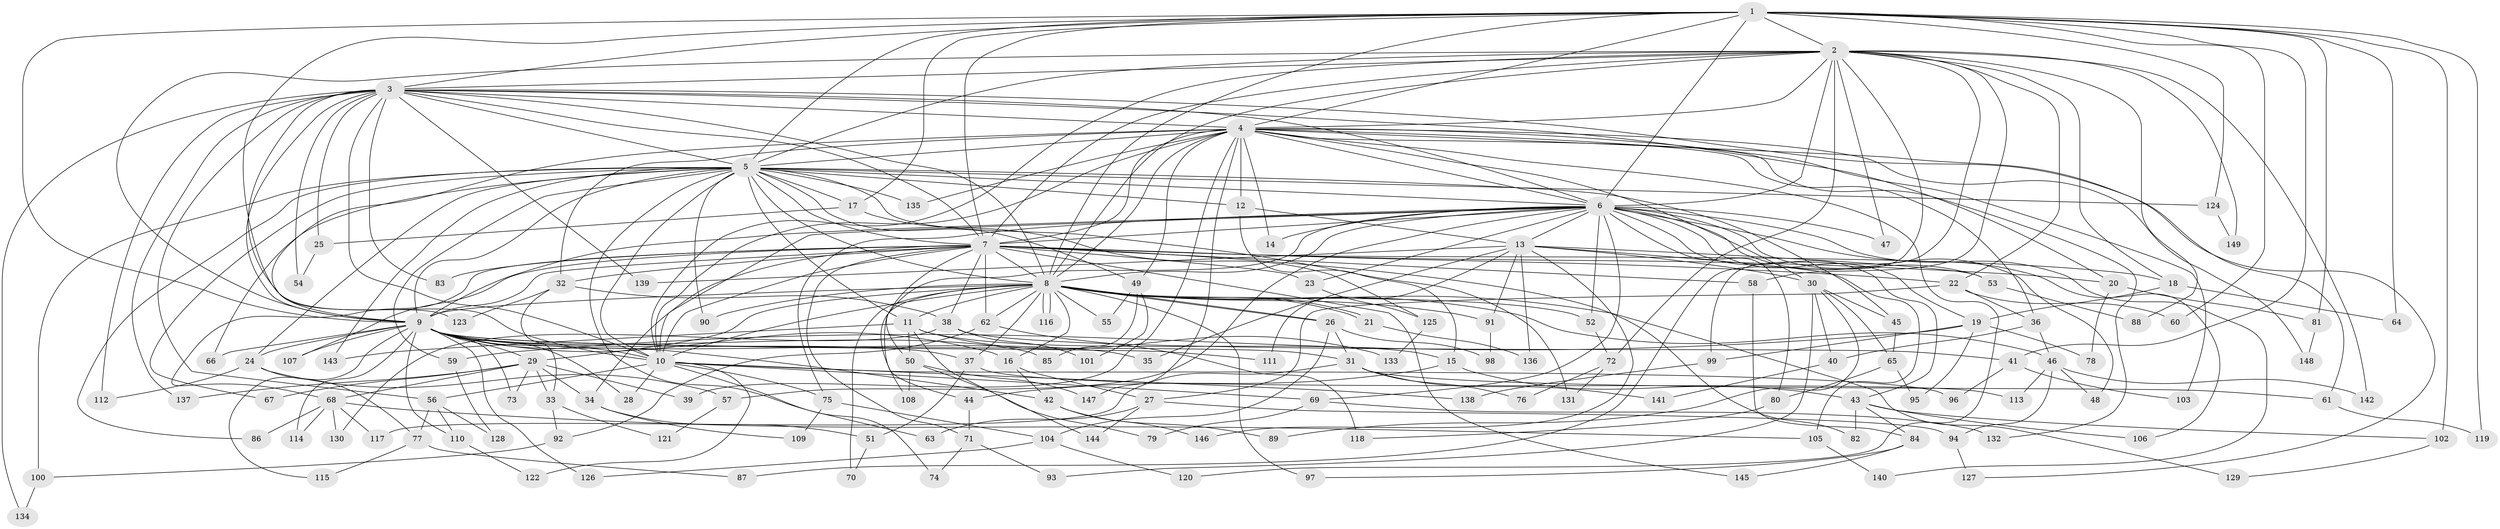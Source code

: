 // coarse degree distribution, {3: 0.1694915254237288, 2: 0.5084745762711864, 4: 0.03389830508474576, 6: 0.01694915254237288, 1: 0.05084745762711865, 10: 0.03389830508474576, 7: 0.03389830508474576, 19: 0.01694915254237288, 22: 0.01694915254237288, 8: 0.01694915254237288, 9: 0.03389830508474576, 18: 0.01694915254237288, 21: 0.01694915254237288, 12: 0.01694915254237288, 13: 0.01694915254237288}
// Generated by graph-tools (version 1.1) at 2025/48/03/04/25 21:48:51]
// undirected, 149 vertices, 323 edges
graph export_dot {
graph [start="1"]
  node [color=gray90,style=filled];
  1;
  2;
  3;
  4;
  5;
  6;
  7;
  8;
  9;
  10;
  11;
  12;
  13;
  14;
  15;
  16;
  17;
  18;
  19;
  20;
  21;
  22;
  23;
  24;
  25;
  26;
  27;
  28;
  29;
  30;
  31;
  32;
  33;
  34;
  35;
  36;
  37;
  38;
  39;
  40;
  41;
  42;
  43;
  44;
  45;
  46;
  47;
  48;
  49;
  50;
  51;
  52;
  53;
  54;
  55;
  56;
  57;
  58;
  59;
  60;
  61;
  62;
  63;
  64;
  65;
  66;
  67;
  68;
  69;
  70;
  71;
  72;
  73;
  74;
  75;
  76;
  77;
  78;
  79;
  80;
  81;
  82;
  83;
  84;
  85;
  86;
  87;
  88;
  89;
  90;
  91;
  92;
  93;
  94;
  95;
  96;
  97;
  98;
  99;
  100;
  101;
  102;
  103;
  104;
  105;
  106;
  107;
  108;
  109;
  110;
  111;
  112;
  113;
  114;
  115;
  116;
  117;
  118;
  119;
  120;
  121;
  122;
  123;
  124;
  125;
  126;
  127;
  128;
  129;
  130;
  131;
  132;
  133;
  134;
  135;
  136;
  137;
  138;
  139;
  140;
  141;
  142;
  143;
  144;
  145;
  146;
  147;
  148;
  149;
  1 -- 2;
  1 -- 3;
  1 -- 4;
  1 -- 5;
  1 -- 6;
  1 -- 7;
  1 -- 8;
  1 -- 9;
  1 -- 10;
  1 -- 17;
  1 -- 41;
  1 -- 60;
  1 -- 64;
  1 -- 81;
  1 -- 102;
  1 -- 119;
  1 -- 124;
  2 -- 3;
  2 -- 4;
  2 -- 5;
  2 -- 6;
  2 -- 7;
  2 -- 8;
  2 -- 9;
  2 -- 10;
  2 -- 18;
  2 -- 22;
  2 -- 47;
  2 -- 58;
  2 -- 72;
  2 -- 87;
  2 -- 88;
  2 -- 99;
  2 -- 142;
  2 -- 149;
  3 -- 4;
  3 -- 5;
  3 -- 6;
  3 -- 7;
  3 -- 8;
  3 -- 9;
  3 -- 10;
  3 -- 20;
  3 -- 25;
  3 -- 54;
  3 -- 56;
  3 -- 61;
  3 -- 83;
  3 -- 112;
  3 -- 123;
  3 -- 134;
  3 -- 137;
  3 -- 139;
  4 -- 5;
  4 -- 6;
  4 -- 7;
  4 -- 8;
  4 -- 9;
  4 -- 10;
  4 -- 12;
  4 -- 14;
  4 -- 30;
  4 -- 32;
  4 -- 36;
  4 -- 39;
  4 -- 49;
  4 -- 103;
  4 -- 120;
  4 -- 127;
  4 -- 132;
  4 -- 135;
  4 -- 147;
  4 -- 148;
  5 -- 6;
  5 -- 7;
  5 -- 8;
  5 -- 9;
  5 -- 10;
  5 -- 11;
  5 -- 12;
  5 -- 17;
  5 -- 24;
  5 -- 45;
  5 -- 49;
  5 -- 59;
  5 -- 63;
  5 -- 66;
  5 -- 67;
  5 -- 86;
  5 -- 90;
  5 -- 100;
  5 -- 124;
  5 -- 131;
  5 -- 135;
  5 -- 143;
  6 -- 7;
  6 -- 8;
  6 -- 9;
  6 -- 10;
  6 -- 13;
  6 -- 14;
  6 -- 19;
  6 -- 23;
  6 -- 43;
  6 -- 44;
  6 -- 47;
  6 -- 48;
  6 -- 52;
  6 -- 53;
  6 -- 57;
  6 -- 69;
  6 -- 75;
  6 -- 80;
  6 -- 106;
  6 -- 140;
  7 -- 8;
  7 -- 9;
  7 -- 10;
  7 -- 18;
  7 -- 20;
  7 -- 22;
  7 -- 23;
  7 -- 32;
  7 -- 34;
  7 -- 38;
  7 -- 50;
  7 -- 58;
  7 -- 62;
  7 -- 68;
  7 -- 71;
  7 -- 82;
  7 -- 83;
  7 -- 107;
  7 -- 145;
  8 -- 9;
  8 -- 10;
  8 -- 11;
  8 -- 16;
  8 -- 21;
  8 -- 21;
  8 -- 26;
  8 -- 26;
  8 -- 29;
  8 -- 37;
  8 -- 46;
  8 -- 52;
  8 -- 55;
  8 -- 62;
  8 -- 70;
  8 -- 90;
  8 -- 91;
  8 -- 97;
  8 -- 108;
  8 -- 116;
  8 -- 116;
  8 -- 129;
  9 -- 10;
  9 -- 16;
  9 -- 24;
  9 -- 28;
  9 -- 29;
  9 -- 31;
  9 -- 35;
  9 -- 37;
  9 -- 42;
  9 -- 66;
  9 -- 73;
  9 -- 85;
  9 -- 107;
  9 -- 110;
  9 -- 111;
  9 -- 114;
  9 -- 115;
  9 -- 126;
  10 -- 28;
  10 -- 56;
  10 -- 69;
  10 -- 74;
  10 -- 75;
  10 -- 96;
  10 -- 122;
  10 -- 138;
  11 -- 15;
  11 -- 50;
  11 -- 133;
  11 -- 143;
  11 -- 144;
  12 -- 13;
  12 -- 15;
  13 -- 30;
  13 -- 35;
  13 -- 53;
  13 -- 91;
  13 -- 105;
  13 -- 111;
  13 -- 136;
  13 -- 139;
  13 -- 146;
  15 -- 43;
  15 -- 44;
  16 -- 27;
  16 -- 42;
  17 -- 25;
  17 -- 125;
  18 -- 19;
  18 -- 64;
  19 -- 59;
  19 -- 78;
  19 -- 95;
  19 -- 99;
  20 -- 78;
  20 -- 81;
  21 -- 136;
  22 -- 27;
  22 -- 36;
  22 -- 60;
  23 -- 125;
  24 -- 57;
  24 -- 77;
  24 -- 112;
  25 -- 54;
  26 -- 31;
  26 -- 98;
  26 -- 104;
  27 -- 63;
  27 -- 94;
  27 -- 144;
  29 -- 33;
  29 -- 34;
  29 -- 39;
  29 -- 67;
  29 -- 68;
  29 -- 73;
  29 -- 137;
  30 -- 40;
  30 -- 45;
  30 -- 65;
  30 -- 89;
  30 -- 93;
  31 -- 61;
  31 -- 76;
  31 -- 117;
  31 -- 141;
  32 -- 33;
  32 -- 38;
  32 -- 123;
  33 -- 92;
  33 -- 121;
  34 -- 51;
  34 -- 109;
  36 -- 40;
  36 -- 46;
  37 -- 51;
  37 -- 113;
  38 -- 41;
  38 -- 101;
  38 -- 130;
  40 -- 141;
  41 -- 96;
  41 -- 103;
  42 -- 89;
  42 -- 146;
  43 -- 82;
  43 -- 84;
  43 -- 102;
  43 -- 106;
  44 -- 71;
  45 -- 65;
  46 -- 48;
  46 -- 94;
  46 -- 113;
  46 -- 142;
  49 -- 55;
  49 -- 85;
  49 -- 101;
  50 -- 79;
  50 -- 108;
  50 -- 147;
  51 -- 70;
  52 -- 72;
  53 -- 88;
  56 -- 77;
  56 -- 110;
  56 -- 128;
  57 -- 121;
  58 -- 84;
  59 -- 128;
  61 -- 119;
  62 -- 92;
  62 -- 118;
  65 -- 80;
  65 -- 95;
  68 -- 86;
  68 -- 105;
  68 -- 114;
  68 -- 117;
  68 -- 130;
  69 -- 79;
  69 -- 132;
  71 -- 74;
  71 -- 93;
  72 -- 76;
  72 -- 131;
  75 -- 104;
  75 -- 109;
  77 -- 87;
  77 -- 115;
  80 -- 118;
  81 -- 148;
  84 -- 97;
  84 -- 145;
  91 -- 98;
  92 -- 100;
  94 -- 127;
  99 -- 138;
  100 -- 134;
  102 -- 129;
  104 -- 120;
  104 -- 126;
  105 -- 140;
  110 -- 122;
  124 -- 149;
  125 -- 133;
}
